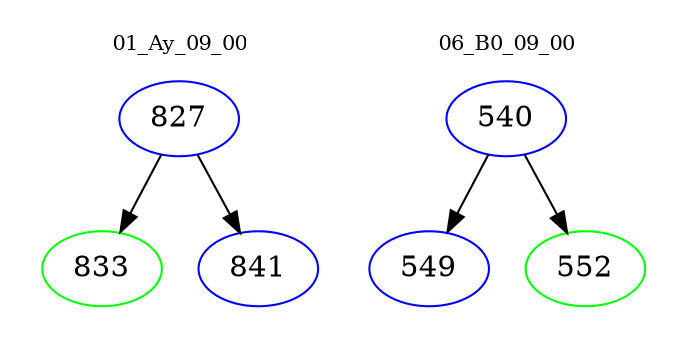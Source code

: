 digraph{
subgraph cluster_0 {
color = white
label = "01_Ay_09_00";
fontsize=10;
T0_827 [label="827", color="blue"]
T0_827 -> T0_833 [color="black"]
T0_833 [label="833", color="green"]
T0_827 -> T0_841 [color="black"]
T0_841 [label="841", color="blue"]
}
subgraph cluster_1 {
color = white
label = "06_B0_09_00";
fontsize=10;
T1_540 [label="540", color="blue"]
T1_540 -> T1_549 [color="black"]
T1_549 [label="549", color="blue"]
T1_540 -> T1_552 [color="black"]
T1_552 [label="552", color="green"]
}
}
